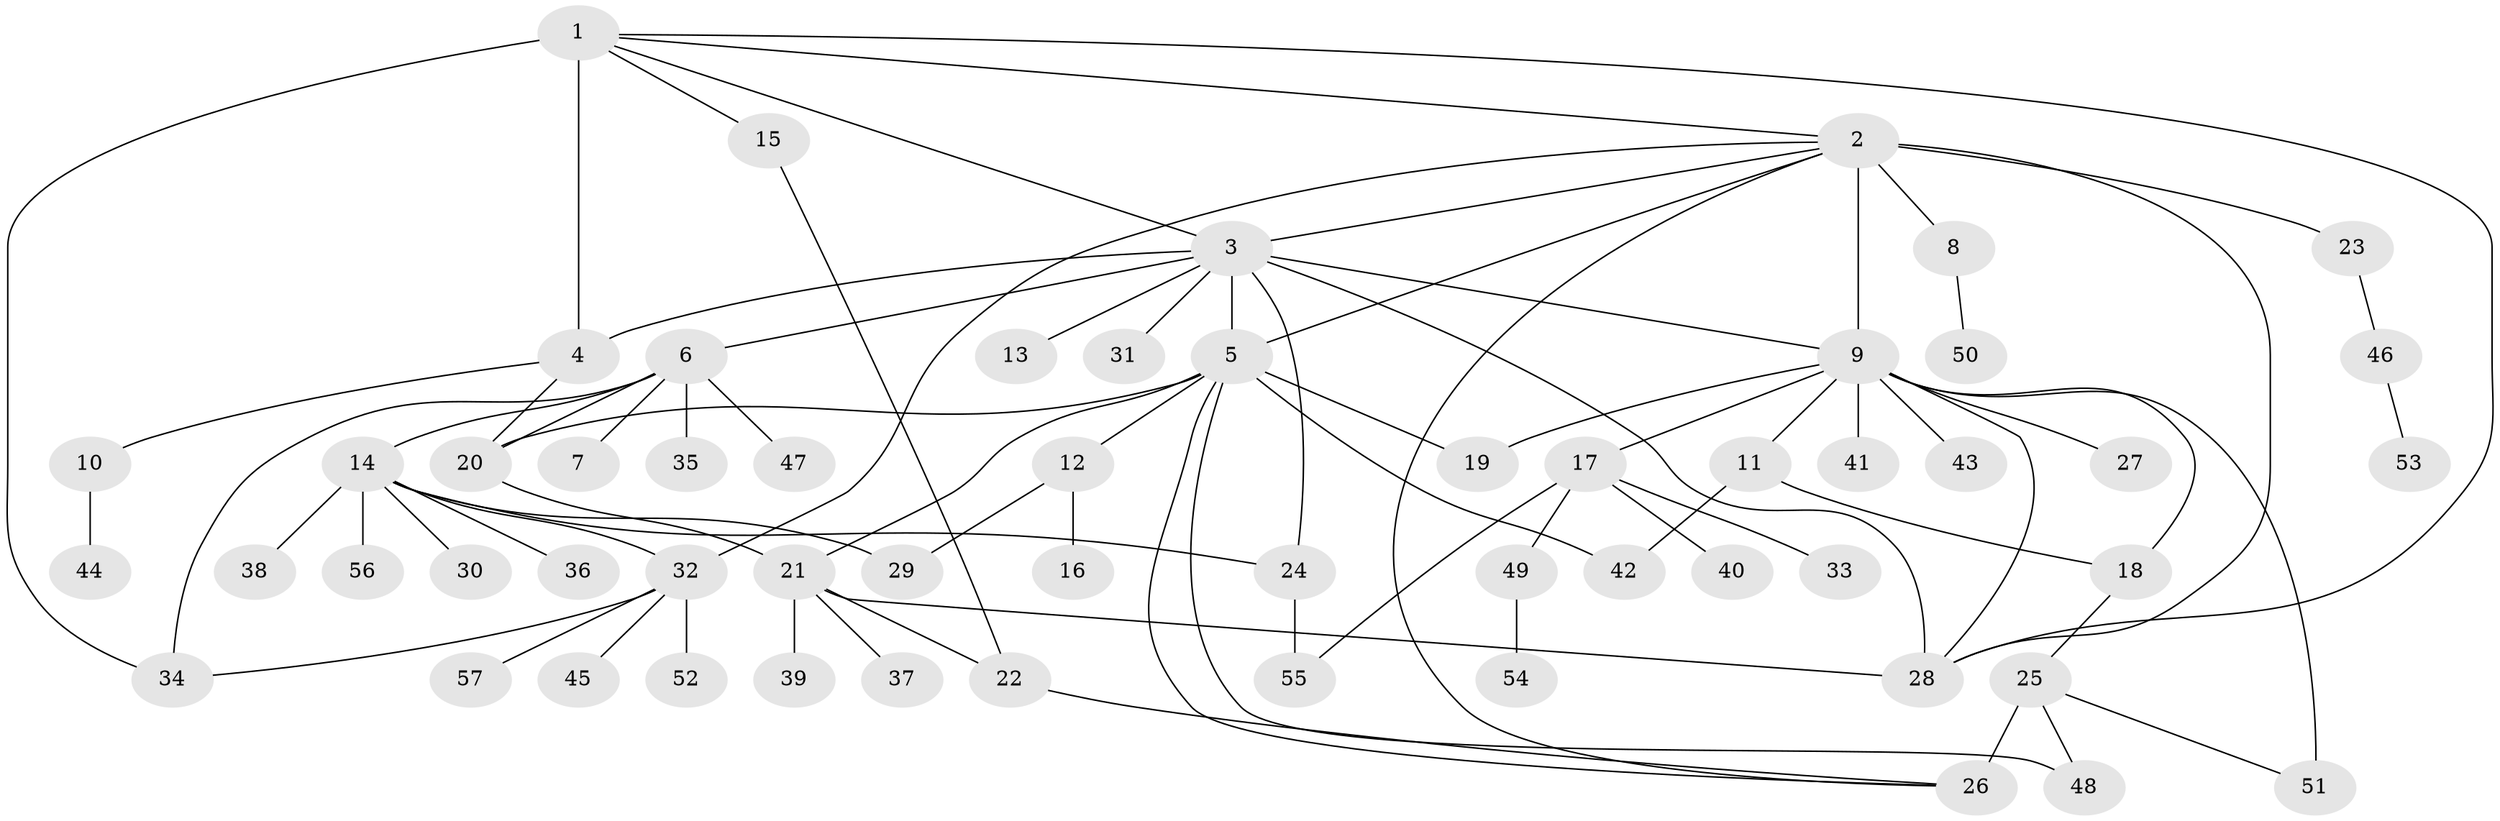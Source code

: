 // original degree distribution, {15: 0.008771929824561403, 14: 0.017543859649122806, 12: 0.017543859649122806, 2: 0.24561403508771928, 8: 0.008771929824561403, 3: 0.08771929824561403, 4: 0.02631578947368421, 9: 0.008771929824561403, 1: 0.5087719298245614, 6: 0.008771929824561403, 5: 0.03508771929824561, 7: 0.017543859649122806, 10: 0.008771929824561403}
// Generated by graph-tools (version 1.1) at 2025/35/03/09/25 02:35:24]
// undirected, 57 vertices, 82 edges
graph export_dot {
graph [start="1"]
  node [color=gray90,style=filled];
  1;
  2;
  3;
  4;
  5;
  6;
  7;
  8;
  9;
  10;
  11;
  12;
  13;
  14;
  15;
  16;
  17;
  18;
  19;
  20;
  21;
  22;
  23;
  24;
  25;
  26;
  27;
  28;
  29;
  30;
  31;
  32;
  33;
  34;
  35;
  36;
  37;
  38;
  39;
  40;
  41;
  42;
  43;
  44;
  45;
  46;
  47;
  48;
  49;
  50;
  51;
  52;
  53;
  54;
  55;
  56;
  57;
  1 -- 2 [weight=1.0];
  1 -- 3 [weight=1.0];
  1 -- 4 [weight=7.0];
  1 -- 15 [weight=1.0];
  1 -- 28 [weight=1.0];
  1 -- 34 [weight=1.0];
  2 -- 3 [weight=1.0];
  2 -- 5 [weight=1.0];
  2 -- 8 [weight=1.0];
  2 -- 9 [weight=1.0];
  2 -- 23 [weight=3.0];
  2 -- 26 [weight=1.0];
  2 -- 28 [weight=1.0];
  2 -- 32 [weight=1.0];
  3 -- 4 [weight=1.0];
  3 -- 5 [weight=1.0];
  3 -- 6 [weight=1.0];
  3 -- 9 [weight=1.0];
  3 -- 13 [weight=1.0];
  3 -- 24 [weight=2.0];
  3 -- 28 [weight=1.0];
  3 -- 31 [weight=1.0];
  4 -- 10 [weight=1.0];
  4 -- 20 [weight=1.0];
  5 -- 12 [weight=1.0];
  5 -- 19 [weight=5.0];
  5 -- 20 [weight=1.0];
  5 -- 21 [weight=1.0];
  5 -- 26 [weight=1.0];
  5 -- 42 [weight=1.0];
  5 -- 48 [weight=1.0];
  6 -- 7 [weight=1.0];
  6 -- 14 [weight=1.0];
  6 -- 20 [weight=1.0];
  6 -- 34 [weight=1.0];
  6 -- 35 [weight=1.0];
  6 -- 47 [weight=1.0];
  8 -- 50 [weight=1.0];
  9 -- 11 [weight=1.0];
  9 -- 17 [weight=1.0];
  9 -- 18 [weight=1.0];
  9 -- 19 [weight=1.0];
  9 -- 27 [weight=1.0];
  9 -- 28 [weight=1.0];
  9 -- 41 [weight=1.0];
  9 -- 43 [weight=1.0];
  9 -- 51 [weight=1.0];
  10 -- 44 [weight=1.0];
  11 -- 18 [weight=2.0];
  11 -- 42 [weight=1.0];
  12 -- 16 [weight=1.0];
  12 -- 29 [weight=1.0];
  14 -- 24 [weight=1.0];
  14 -- 29 [weight=1.0];
  14 -- 30 [weight=1.0];
  14 -- 32 [weight=1.0];
  14 -- 36 [weight=1.0];
  14 -- 38 [weight=1.0];
  14 -- 56 [weight=1.0];
  15 -- 22 [weight=1.0];
  17 -- 33 [weight=1.0];
  17 -- 40 [weight=1.0];
  17 -- 49 [weight=1.0];
  17 -- 55 [weight=1.0];
  18 -- 25 [weight=1.0];
  20 -- 21 [weight=1.0];
  21 -- 22 [weight=1.0];
  21 -- 28 [weight=1.0];
  21 -- 37 [weight=1.0];
  21 -- 39 [weight=1.0];
  22 -- 26 [weight=1.0];
  23 -- 46 [weight=1.0];
  24 -- 55 [weight=1.0];
  25 -- 26 [weight=5.0];
  25 -- 48 [weight=1.0];
  25 -- 51 [weight=1.0];
  32 -- 34 [weight=1.0];
  32 -- 45 [weight=1.0];
  32 -- 52 [weight=1.0];
  32 -- 57 [weight=1.0];
  46 -- 53 [weight=1.0];
  49 -- 54 [weight=1.0];
}
